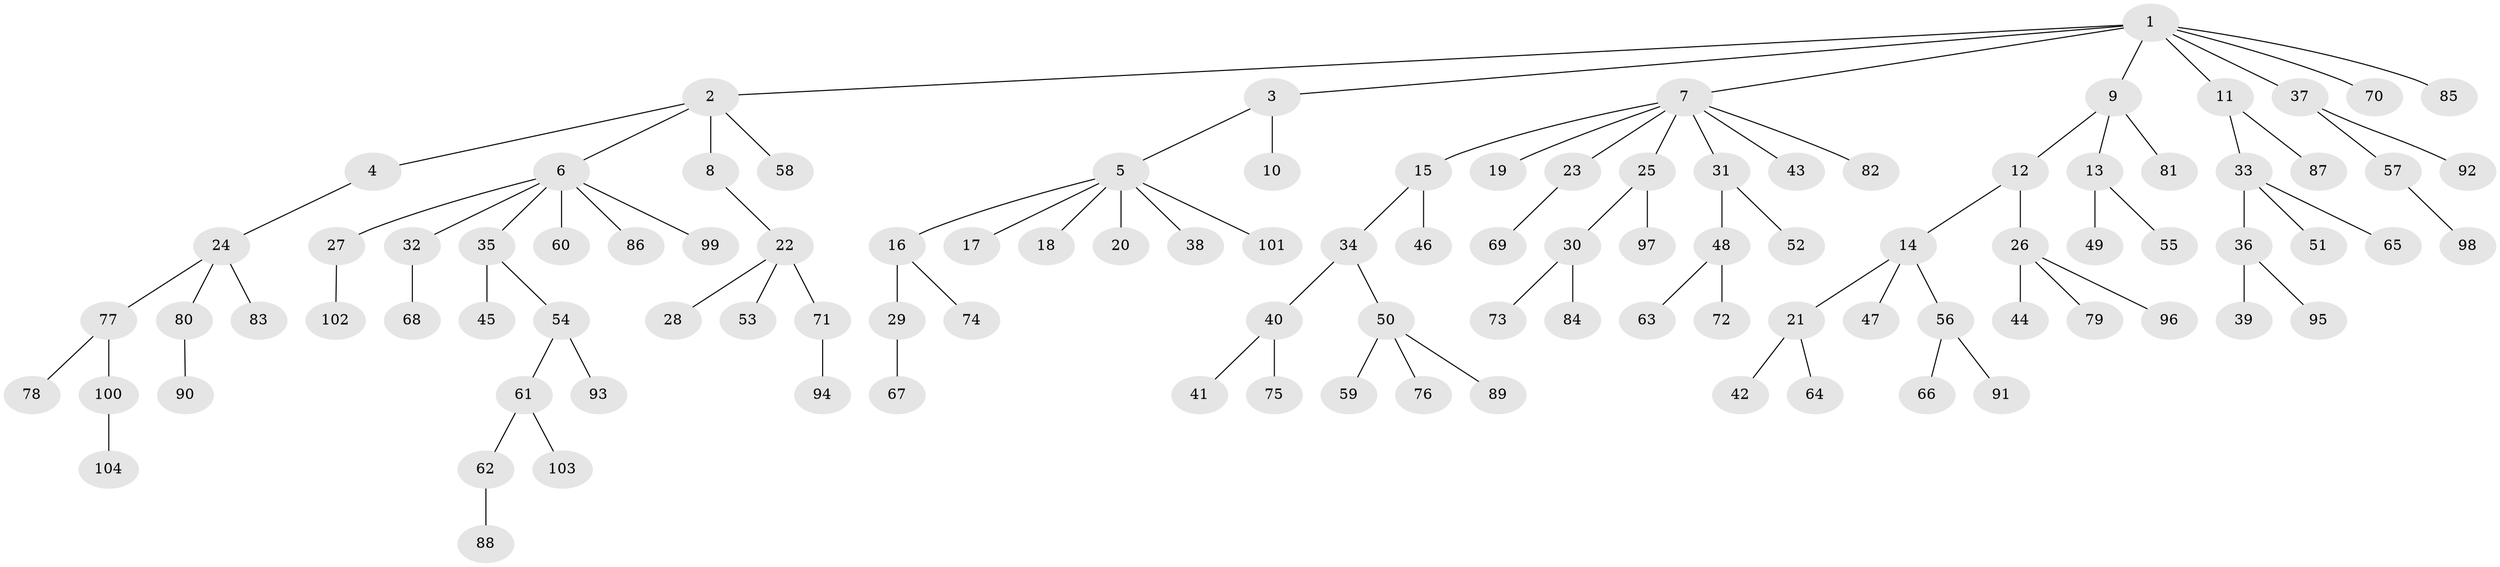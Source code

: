 // coarse degree distribution, {2: 0.2692307692307692, 6: 0.057692307692307696, 1: 0.5, 3: 0.1346153846153846, 4: 0.019230769230769232, 5: 0.019230769230769232}
// Generated by graph-tools (version 1.1) at 2025/37/03/04/25 23:37:22]
// undirected, 104 vertices, 103 edges
graph export_dot {
  node [color=gray90,style=filled];
  1;
  2;
  3;
  4;
  5;
  6;
  7;
  8;
  9;
  10;
  11;
  12;
  13;
  14;
  15;
  16;
  17;
  18;
  19;
  20;
  21;
  22;
  23;
  24;
  25;
  26;
  27;
  28;
  29;
  30;
  31;
  32;
  33;
  34;
  35;
  36;
  37;
  38;
  39;
  40;
  41;
  42;
  43;
  44;
  45;
  46;
  47;
  48;
  49;
  50;
  51;
  52;
  53;
  54;
  55;
  56;
  57;
  58;
  59;
  60;
  61;
  62;
  63;
  64;
  65;
  66;
  67;
  68;
  69;
  70;
  71;
  72;
  73;
  74;
  75;
  76;
  77;
  78;
  79;
  80;
  81;
  82;
  83;
  84;
  85;
  86;
  87;
  88;
  89;
  90;
  91;
  92;
  93;
  94;
  95;
  96;
  97;
  98;
  99;
  100;
  101;
  102;
  103;
  104;
  1 -- 2;
  1 -- 3;
  1 -- 7;
  1 -- 9;
  1 -- 11;
  1 -- 37;
  1 -- 70;
  1 -- 85;
  2 -- 4;
  2 -- 6;
  2 -- 8;
  2 -- 58;
  3 -- 5;
  3 -- 10;
  4 -- 24;
  5 -- 16;
  5 -- 17;
  5 -- 18;
  5 -- 20;
  5 -- 38;
  5 -- 101;
  6 -- 27;
  6 -- 32;
  6 -- 35;
  6 -- 60;
  6 -- 86;
  6 -- 99;
  7 -- 15;
  7 -- 19;
  7 -- 23;
  7 -- 25;
  7 -- 31;
  7 -- 43;
  7 -- 82;
  8 -- 22;
  9 -- 12;
  9 -- 13;
  9 -- 81;
  11 -- 33;
  11 -- 87;
  12 -- 14;
  12 -- 26;
  13 -- 49;
  13 -- 55;
  14 -- 21;
  14 -- 47;
  14 -- 56;
  15 -- 34;
  15 -- 46;
  16 -- 29;
  16 -- 74;
  21 -- 42;
  21 -- 64;
  22 -- 28;
  22 -- 53;
  22 -- 71;
  23 -- 69;
  24 -- 77;
  24 -- 80;
  24 -- 83;
  25 -- 30;
  25 -- 97;
  26 -- 44;
  26 -- 79;
  26 -- 96;
  27 -- 102;
  29 -- 67;
  30 -- 73;
  30 -- 84;
  31 -- 48;
  31 -- 52;
  32 -- 68;
  33 -- 36;
  33 -- 51;
  33 -- 65;
  34 -- 40;
  34 -- 50;
  35 -- 45;
  35 -- 54;
  36 -- 39;
  36 -- 95;
  37 -- 57;
  37 -- 92;
  40 -- 41;
  40 -- 75;
  48 -- 63;
  48 -- 72;
  50 -- 59;
  50 -- 76;
  50 -- 89;
  54 -- 61;
  54 -- 93;
  56 -- 66;
  56 -- 91;
  57 -- 98;
  61 -- 62;
  61 -- 103;
  62 -- 88;
  71 -- 94;
  77 -- 78;
  77 -- 100;
  80 -- 90;
  100 -- 104;
}
